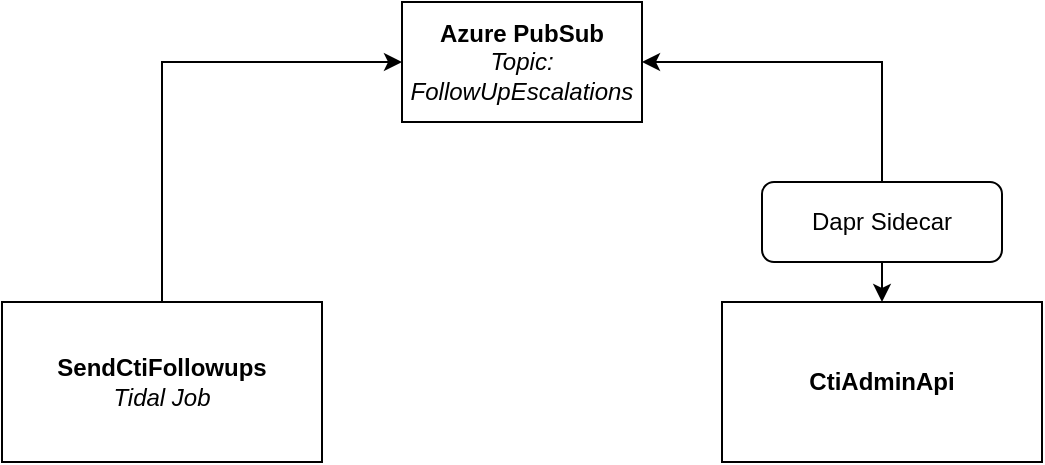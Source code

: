 <mxfile version="21.3.2" type="github">
  <diagram id="R2lEEEUBdFMjLlhIrx00" name="Page-1">
    <mxGraphModel dx="1434" dy="796" grid="1" gridSize="10" guides="1" tooltips="1" connect="1" arrows="1" fold="1" page="1" pageScale="1" pageWidth="850" pageHeight="1100" math="0" shadow="0" extFonts="Permanent Marker^https://fonts.googleapis.com/css?family=Permanent+Marker">
      <root>
        <mxCell id="0" />
        <mxCell id="1" parent="0" />
        <mxCell id="iWZktDrXZ-UKNppFpViA-2" value="&lt;b&gt;Azure PubSub&lt;/b&gt;&lt;br&gt;&lt;i&gt;Topic: FollowUpEscalations&lt;/i&gt;" style="rounded=0;whiteSpace=wrap;html=1;" vertex="1" parent="1">
          <mxGeometry x="240" y="90" width="120" height="60" as="geometry" />
        </mxCell>
        <mxCell id="iWZktDrXZ-UKNppFpViA-5" style="edgeStyle=orthogonalEdgeStyle;rounded=0;orthogonalLoop=1;jettySize=auto;html=1;exitX=0.5;exitY=0;exitDx=0;exitDy=0;entryX=0;entryY=0.5;entryDx=0;entryDy=0;" edge="1" parent="1" source="iWZktDrXZ-UKNppFpViA-3" target="iWZktDrXZ-UKNppFpViA-2">
          <mxGeometry relative="1" as="geometry" />
        </mxCell>
        <mxCell id="iWZktDrXZ-UKNppFpViA-3" value="&lt;b&gt;SendCtiFollowups&lt;/b&gt;&lt;br&gt;&lt;i&gt;Tidal Job&lt;/i&gt;" style="rounded=0;whiteSpace=wrap;html=1;" vertex="1" parent="1">
          <mxGeometry x="40" y="240" width="160" height="80" as="geometry" />
        </mxCell>
        <mxCell id="iWZktDrXZ-UKNppFpViA-8" style="edgeStyle=orthogonalEdgeStyle;rounded=0;orthogonalLoop=1;jettySize=auto;html=1;exitX=0.5;exitY=0;exitDx=0;exitDy=0;entryX=1;entryY=0.5;entryDx=0;entryDy=0;" edge="1" parent="1" source="iWZktDrXZ-UKNppFpViA-10" target="iWZktDrXZ-UKNppFpViA-2">
          <mxGeometry relative="1" as="geometry" />
        </mxCell>
        <mxCell id="iWZktDrXZ-UKNppFpViA-6" value="&lt;b&gt;CtiAdminApi&lt;/b&gt;" style="rounded=0;whiteSpace=wrap;html=1;" vertex="1" parent="1">
          <mxGeometry x="400" y="240" width="160" height="80" as="geometry" />
        </mxCell>
        <mxCell id="iWZktDrXZ-UKNppFpViA-7" value="" style="endArrow=classic;html=1;rounded=0;exitX=0.5;exitY=1;exitDx=0;exitDy=0;entryX=0.5;entryY=0;entryDx=0;entryDy=0;" edge="1" parent="1" source="iWZktDrXZ-UKNppFpViA-10" target="iWZktDrXZ-UKNppFpViA-6">
          <mxGeometry width="50" height="50" relative="1" as="geometry">
            <mxPoint x="400" y="430" as="sourcePoint" />
            <mxPoint x="450" y="380" as="targetPoint" />
          </mxGeometry>
        </mxCell>
        <mxCell id="iWZktDrXZ-UKNppFpViA-10" value="Dapr Sidecar" style="rounded=1;whiteSpace=wrap;html=1;" vertex="1" parent="1">
          <mxGeometry x="420" y="180" width="120" height="40" as="geometry" />
        </mxCell>
      </root>
    </mxGraphModel>
  </diagram>
</mxfile>
